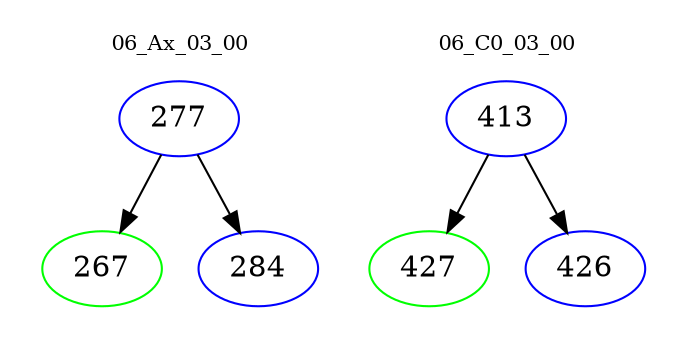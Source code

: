 digraph{
subgraph cluster_0 {
color = white
label = "06_Ax_03_00";
fontsize=10;
T0_277 [label="277", color="blue"]
T0_277 -> T0_267 [color="black"]
T0_267 [label="267", color="green"]
T0_277 -> T0_284 [color="black"]
T0_284 [label="284", color="blue"]
}
subgraph cluster_1 {
color = white
label = "06_C0_03_00";
fontsize=10;
T1_413 [label="413", color="blue"]
T1_413 -> T1_427 [color="black"]
T1_427 [label="427", color="green"]
T1_413 -> T1_426 [color="black"]
T1_426 [label="426", color="blue"]
}
}
